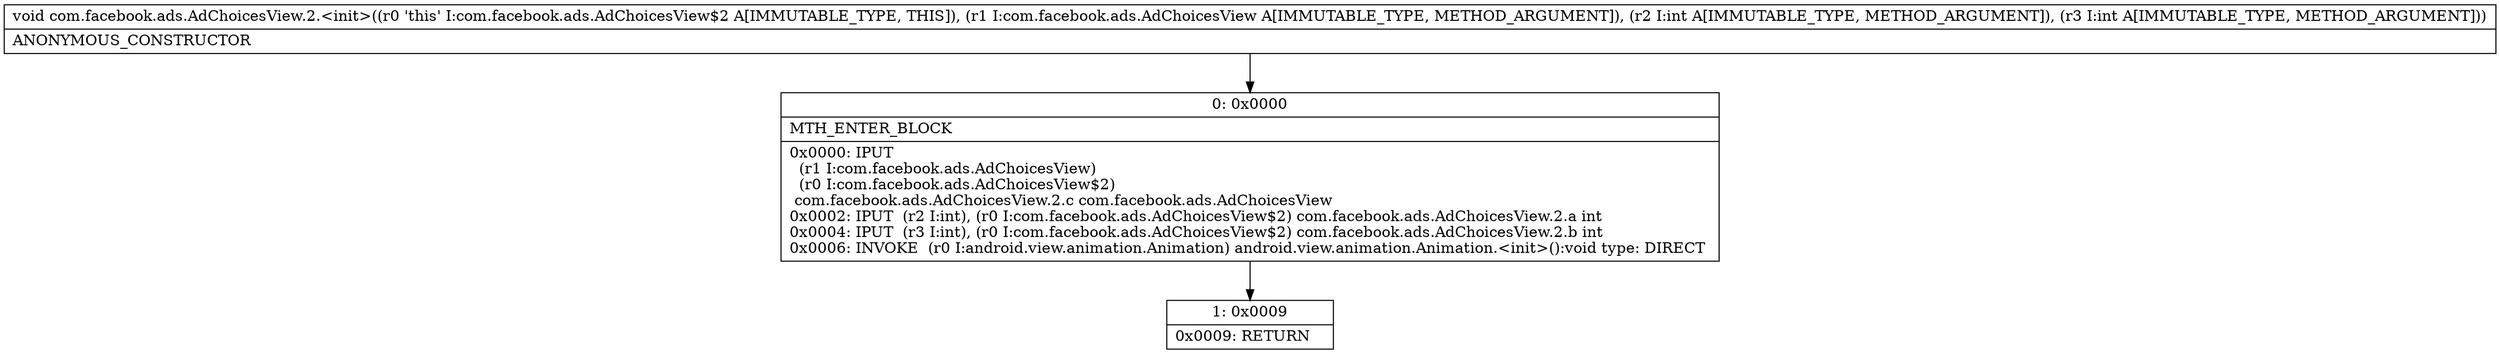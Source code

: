 digraph "CFG forcom.facebook.ads.AdChoicesView.2.\<init\>(Lcom\/facebook\/ads\/AdChoicesView;II)V" {
Node_0 [shape=record,label="{0\:\ 0x0000|MTH_ENTER_BLOCK\l|0x0000: IPUT  \l  (r1 I:com.facebook.ads.AdChoicesView)\l  (r0 I:com.facebook.ads.AdChoicesView$2)\l com.facebook.ads.AdChoicesView.2.c com.facebook.ads.AdChoicesView \l0x0002: IPUT  (r2 I:int), (r0 I:com.facebook.ads.AdChoicesView$2) com.facebook.ads.AdChoicesView.2.a int \l0x0004: IPUT  (r3 I:int), (r0 I:com.facebook.ads.AdChoicesView$2) com.facebook.ads.AdChoicesView.2.b int \l0x0006: INVOKE  (r0 I:android.view.animation.Animation) android.view.animation.Animation.\<init\>():void type: DIRECT \l}"];
Node_1 [shape=record,label="{1\:\ 0x0009|0x0009: RETURN   \l}"];
MethodNode[shape=record,label="{void com.facebook.ads.AdChoicesView.2.\<init\>((r0 'this' I:com.facebook.ads.AdChoicesView$2 A[IMMUTABLE_TYPE, THIS]), (r1 I:com.facebook.ads.AdChoicesView A[IMMUTABLE_TYPE, METHOD_ARGUMENT]), (r2 I:int A[IMMUTABLE_TYPE, METHOD_ARGUMENT]), (r3 I:int A[IMMUTABLE_TYPE, METHOD_ARGUMENT]))  | ANONYMOUS_CONSTRUCTOR\l}"];
MethodNode -> Node_0;
Node_0 -> Node_1;
}

